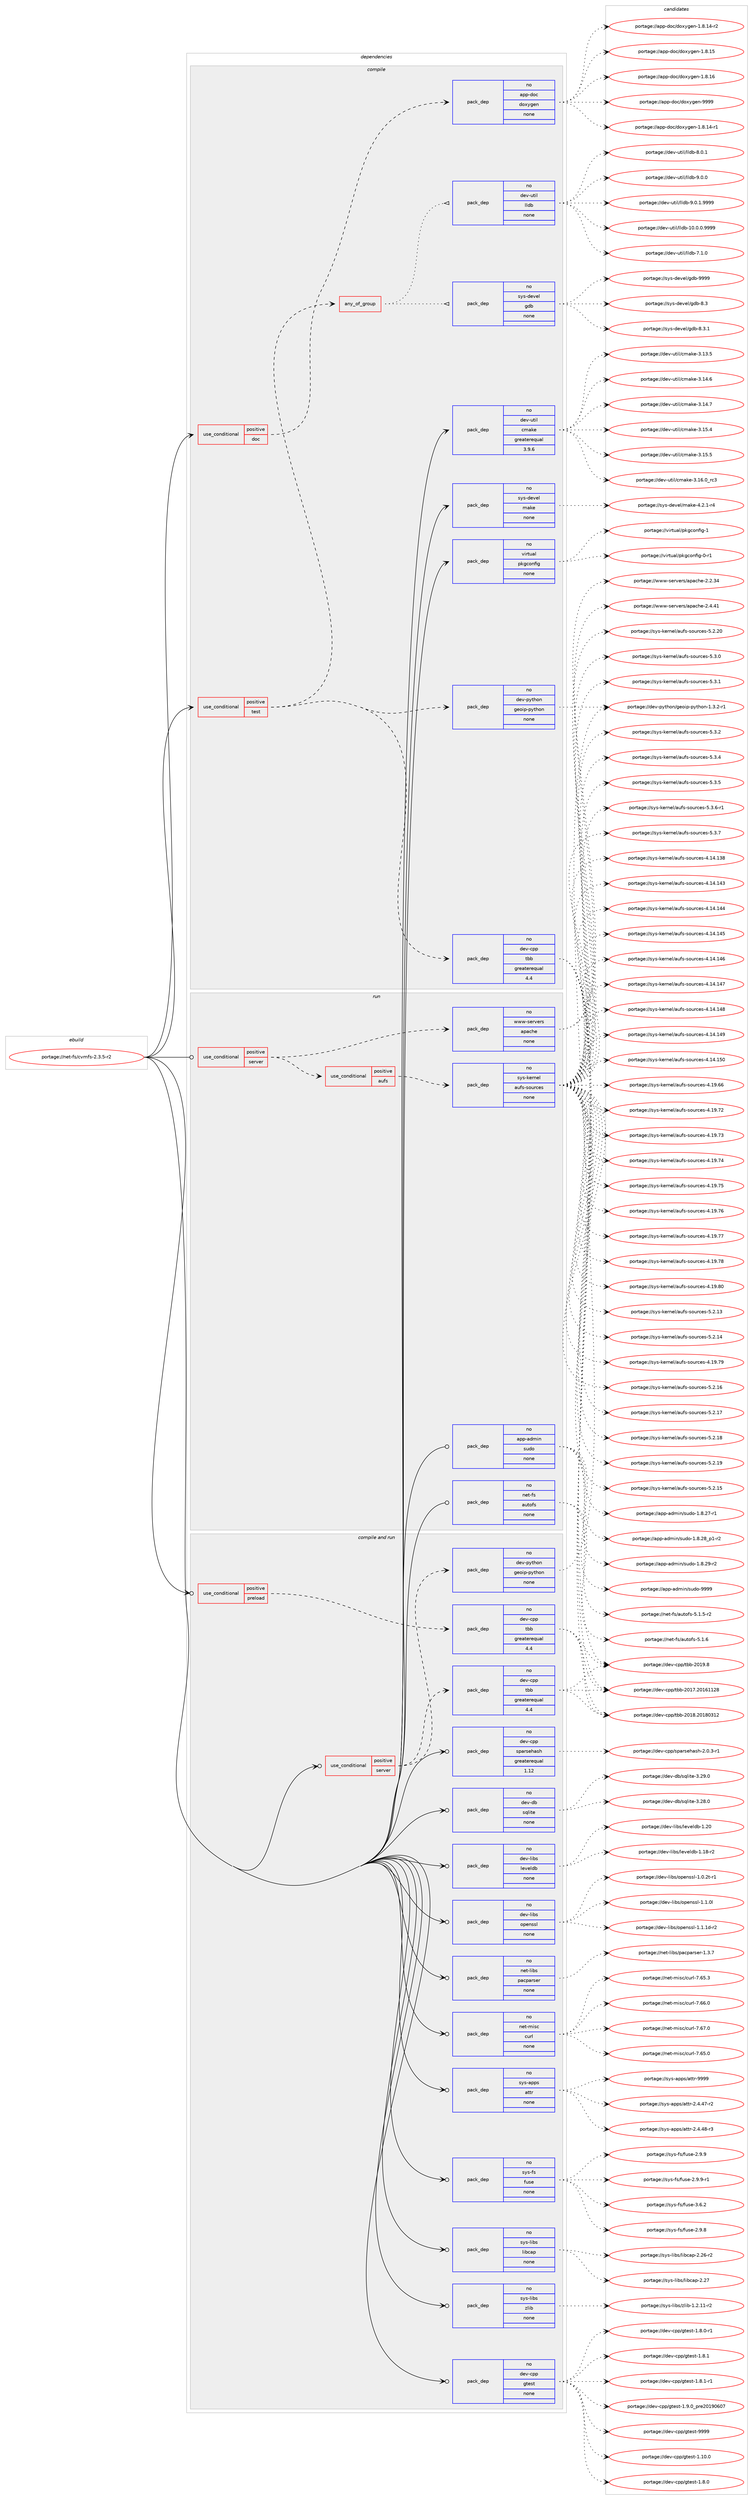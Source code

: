 digraph prolog {

# *************
# Graph options
# *************

newrank=true;
concentrate=true;
compound=true;
graph [rankdir=LR,fontname=Helvetica,fontsize=10,ranksep=1.5];#, ranksep=2.5, nodesep=0.2];
edge  [arrowhead=vee];
node  [fontname=Helvetica,fontsize=10];

# **********
# The ebuild
# **********

subgraph cluster_leftcol {
color=gray;
rank=same;
label=<<i>ebuild</i>>;
id [label="portage://net-fs/cvmfs-2.3.5-r2", color=red, width=4, href="../net-fs/cvmfs-2.3.5-r2.svg"];
}

# ****************
# The dependencies
# ****************

subgraph cluster_midcol {
color=gray;
label=<<i>dependencies</i>>;
subgraph cluster_compile {
fillcolor="#eeeeee";
style=filled;
label=<<i>compile</i>>;
subgraph cond88075 {
dependency352431 [label=<<TABLE BORDER="0" CELLBORDER="1" CELLSPACING="0" CELLPADDING="4"><TR><TD ROWSPAN="3" CELLPADDING="10">use_conditional</TD></TR><TR><TD>positive</TD></TR><TR><TD>doc</TD></TR></TABLE>>, shape=none, color=red];
subgraph pack258534 {
dependency352432 [label=<<TABLE BORDER="0" CELLBORDER="1" CELLSPACING="0" CELLPADDING="4" WIDTH="220"><TR><TD ROWSPAN="6" CELLPADDING="30">pack_dep</TD></TR><TR><TD WIDTH="110">no</TD></TR><TR><TD>app-doc</TD></TR><TR><TD>doxygen</TD></TR><TR><TD>none</TD></TR><TR><TD></TD></TR></TABLE>>, shape=none, color=blue];
}
dependency352431:e -> dependency352432:w [weight=20,style="dashed",arrowhead="vee"];
}
id:e -> dependency352431:w [weight=20,style="solid",arrowhead="vee"];
subgraph cond88076 {
dependency352433 [label=<<TABLE BORDER="0" CELLBORDER="1" CELLSPACING="0" CELLPADDING="4"><TR><TD ROWSPAN="3" CELLPADDING="10">use_conditional</TD></TR><TR><TD>positive</TD></TR><TR><TD>test</TD></TR></TABLE>>, shape=none, color=red];
subgraph pack258535 {
dependency352434 [label=<<TABLE BORDER="0" CELLBORDER="1" CELLSPACING="0" CELLPADDING="4" WIDTH="220"><TR><TD ROWSPAN="6" CELLPADDING="30">pack_dep</TD></TR><TR><TD WIDTH="110">no</TD></TR><TR><TD>dev-python</TD></TR><TR><TD>geoip-python</TD></TR><TR><TD>none</TD></TR><TR><TD></TD></TR></TABLE>>, shape=none, color=blue];
}
dependency352433:e -> dependency352434:w [weight=20,style="dashed",arrowhead="vee"];
subgraph pack258536 {
dependency352435 [label=<<TABLE BORDER="0" CELLBORDER="1" CELLSPACING="0" CELLPADDING="4" WIDTH="220"><TR><TD ROWSPAN="6" CELLPADDING="30">pack_dep</TD></TR><TR><TD WIDTH="110">no</TD></TR><TR><TD>dev-cpp</TD></TR><TR><TD>tbb</TD></TR><TR><TD>greaterequal</TD></TR><TR><TD>4.4</TD></TR></TABLE>>, shape=none, color=blue];
}
dependency352433:e -> dependency352435:w [weight=20,style="dashed",arrowhead="vee"];
subgraph any5676 {
dependency352436 [label=<<TABLE BORDER="0" CELLBORDER="1" CELLSPACING="0" CELLPADDING="4"><TR><TD CELLPADDING="10">any_of_group</TD></TR></TABLE>>, shape=none, color=red];subgraph pack258537 {
dependency352437 [label=<<TABLE BORDER="0" CELLBORDER="1" CELLSPACING="0" CELLPADDING="4" WIDTH="220"><TR><TD ROWSPAN="6" CELLPADDING="30">pack_dep</TD></TR><TR><TD WIDTH="110">no</TD></TR><TR><TD>sys-devel</TD></TR><TR><TD>gdb</TD></TR><TR><TD>none</TD></TR><TR><TD></TD></TR></TABLE>>, shape=none, color=blue];
}
dependency352436:e -> dependency352437:w [weight=20,style="dotted",arrowhead="oinv"];
subgraph pack258538 {
dependency352438 [label=<<TABLE BORDER="0" CELLBORDER="1" CELLSPACING="0" CELLPADDING="4" WIDTH="220"><TR><TD ROWSPAN="6" CELLPADDING="30">pack_dep</TD></TR><TR><TD WIDTH="110">no</TD></TR><TR><TD>dev-util</TD></TR><TR><TD>lldb</TD></TR><TR><TD>none</TD></TR><TR><TD></TD></TR></TABLE>>, shape=none, color=blue];
}
dependency352436:e -> dependency352438:w [weight=20,style="dotted",arrowhead="oinv"];
}
dependency352433:e -> dependency352436:w [weight=20,style="dashed",arrowhead="vee"];
}
id:e -> dependency352433:w [weight=20,style="solid",arrowhead="vee"];
subgraph pack258539 {
dependency352439 [label=<<TABLE BORDER="0" CELLBORDER="1" CELLSPACING="0" CELLPADDING="4" WIDTH="220"><TR><TD ROWSPAN="6" CELLPADDING="30">pack_dep</TD></TR><TR><TD WIDTH="110">no</TD></TR><TR><TD>dev-util</TD></TR><TR><TD>cmake</TD></TR><TR><TD>greaterequal</TD></TR><TR><TD>3.9.6</TD></TR></TABLE>>, shape=none, color=blue];
}
id:e -> dependency352439:w [weight=20,style="solid",arrowhead="vee"];
subgraph pack258540 {
dependency352440 [label=<<TABLE BORDER="0" CELLBORDER="1" CELLSPACING="0" CELLPADDING="4" WIDTH="220"><TR><TD ROWSPAN="6" CELLPADDING="30">pack_dep</TD></TR><TR><TD WIDTH="110">no</TD></TR><TR><TD>sys-devel</TD></TR><TR><TD>make</TD></TR><TR><TD>none</TD></TR><TR><TD></TD></TR></TABLE>>, shape=none, color=blue];
}
id:e -> dependency352440:w [weight=20,style="solid",arrowhead="vee"];
subgraph pack258541 {
dependency352441 [label=<<TABLE BORDER="0" CELLBORDER="1" CELLSPACING="0" CELLPADDING="4" WIDTH="220"><TR><TD ROWSPAN="6" CELLPADDING="30">pack_dep</TD></TR><TR><TD WIDTH="110">no</TD></TR><TR><TD>virtual</TD></TR><TR><TD>pkgconfig</TD></TR><TR><TD>none</TD></TR><TR><TD></TD></TR></TABLE>>, shape=none, color=blue];
}
id:e -> dependency352441:w [weight=20,style="solid",arrowhead="vee"];
}
subgraph cluster_compileandrun {
fillcolor="#eeeeee";
style=filled;
label=<<i>compile and run</i>>;
subgraph cond88077 {
dependency352442 [label=<<TABLE BORDER="0" CELLBORDER="1" CELLSPACING="0" CELLPADDING="4"><TR><TD ROWSPAN="3" CELLPADDING="10">use_conditional</TD></TR><TR><TD>positive</TD></TR><TR><TD>preload</TD></TR></TABLE>>, shape=none, color=red];
subgraph pack258542 {
dependency352443 [label=<<TABLE BORDER="0" CELLBORDER="1" CELLSPACING="0" CELLPADDING="4" WIDTH="220"><TR><TD ROWSPAN="6" CELLPADDING="30">pack_dep</TD></TR><TR><TD WIDTH="110">no</TD></TR><TR><TD>dev-cpp</TD></TR><TR><TD>tbb</TD></TR><TR><TD>greaterequal</TD></TR><TR><TD>4.4</TD></TR></TABLE>>, shape=none, color=blue];
}
dependency352442:e -> dependency352443:w [weight=20,style="dashed",arrowhead="vee"];
}
id:e -> dependency352442:w [weight=20,style="solid",arrowhead="odotvee"];
subgraph cond88078 {
dependency352444 [label=<<TABLE BORDER="0" CELLBORDER="1" CELLSPACING="0" CELLPADDING="4"><TR><TD ROWSPAN="3" CELLPADDING="10">use_conditional</TD></TR><TR><TD>positive</TD></TR><TR><TD>server</TD></TR></TABLE>>, shape=none, color=red];
subgraph pack258543 {
dependency352445 [label=<<TABLE BORDER="0" CELLBORDER="1" CELLSPACING="0" CELLPADDING="4" WIDTH="220"><TR><TD ROWSPAN="6" CELLPADDING="30">pack_dep</TD></TR><TR><TD WIDTH="110">no</TD></TR><TR><TD>dev-cpp</TD></TR><TR><TD>tbb</TD></TR><TR><TD>greaterequal</TD></TR><TR><TD>4.4</TD></TR></TABLE>>, shape=none, color=blue];
}
dependency352444:e -> dependency352445:w [weight=20,style="dashed",arrowhead="vee"];
subgraph pack258544 {
dependency352446 [label=<<TABLE BORDER="0" CELLBORDER="1" CELLSPACING="0" CELLPADDING="4" WIDTH="220"><TR><TD ROWSPAN="6" CELLPADDING="30">pack_dep</TD></TR><TR><TD WIDTH="110">no</TD></TR><TR><TD>dev-python</TD></TR><TR><TD>geoip-python</TD></TR><TR><TD>none</TD></TR><TR><TD></TD></TR></TABLE>>, shape=none, color=blue];
}
dependency352444:e -> dependency352446:w [weight=20,style="dashed",arrowhead="vee"];
}
id:e -> dependency352444:w [weight=20,style="solid",arrowhead="odotvee"];
subgraph pack258545 {
dependency352447 [label=<<TABLE BORDER="0" CELLBORDER="1" CELLSPACING="0" CELLPADDING="4" WIDTH="220"><TR><TD ROWSPAN="6" CELLPADDING="30">pack_dep</TD></TR><TR><TD WIDTH="110">no</TD></TR><TR><TD>dev-cpp</TD></TR><TR><TD>gtest</TD></TR><TR><TD>none</TD></TR><TR><TD></TD></TR></TABLE>>, shape=none, color=blue];
}
id:e -> dependency352447:w [weight=20,style="solid",arrowhead="odotvee"];
subgraph pack258546 {
dependency352448 [label=<<TABLE BORDER="0" CELLBORDER="1" CELLSPACING="0" CELLPADDING="4" WIDTH="220"><TR><TD ROWSPAN="6" CELLPADDING="30">pack_dep</TD></TR><TR><TD WIDTH="110">no</TD></TR><TR><TD>dev-cpp</TD></TR><TR><TD>sparsehash</TD></TR><TR><TD>greaterequal</TD></TR><TR><TD>1.12</TD></TR></TABLE>>, shape=none, color=blue];
}
id:e -> dependency352448:w [weight=20,style="solid",arrowhead="odotvee"];
subgraph pack258547 {
dependency352449 [label=<<TABLE BORDER="0" CELLBORDER="1" CELLSPACING="0" CELLPADDING="4" WIDTH="220"><TR><TD ROWSPAN="6" CELLPADDING="30">pack_dep</TD></TR><TR><TD WIDTH="110">no</TD></TR><TR><TD>dev-db</TD></TR><TR><TD>sqlite</TD></TR><TR><TD>none</TD></TR><TR><TD></TD></TR></TABLE>>, shape=none, color=blue];
}
id:e -> dependency352449:w [weight=20,style="solid",arrowhead="odotvee"];
subgraph pack258548 {
dependency352450 [label=<<TABLE BORDER="0" CELLBORDER="1" CELLSPACING="0" CELLPADDING="4" WIDTH="220"><TR><TD ROWSPAN="6" CELLPADDING="30">pack_dep</TD></TR><TR><TD WIDTH="110">no</TD></TR><TR><TD>dev-libs</TD></TR><TR><TD>leveldb</TD></TR><TR><TD>none</TD></TR><TR><TD></TD></TR></TABLE>>, shape=none, color=blue];
}
id:e -> dependency352450:w [weight=20,style="solid",arrowhead="odotvee"];
subgraph pack258549 {
dependency352451 [label=<<TABLE BORDER="0" CELLBORDER="1" CELLSPACING="0" CELLPADDING="4" WIDTH="220"><TR><TD ROWSPAN="6" CELLPADDING="30">pack_dep</TD></TR><TR><TD WIDTH="110">no</TD></TR><TR><TD>dev-libs</TD></TR><TR><TD>openssl</TD></TR><TR><TD>none</TD></TR><TR><TD></TD></TR></TABLE>>, shape=none, color=blue];
}
id:e -> dependency352451:w [weight=20,style="solid",arrowhead="odotvee"];
subgraph pack258550 {
dependency352452 [label=<<TABLE BORDER="0" CELLBORDER="1" CELLSPACING="0" CELLPADDING="4" WIDTH="220"><TR><TD ROWSPAN="6" CELLPADDING="30">pack_dep</TD></TR><TR><TD WIDTH="110">no</TD></TR><TR><TD>net-libs</TD></TR><TR><TD>pacparser</TD></TR><TR><TD>none</TD></TR><TR><TD></TD></TR></TABLE>>, shape=none, color=blue];
}
id:e -> dependency352452:w [weight=20,style="solid",arrowhead="odotvee"];
subgraph pack258551 {
dependency352453 [label=<<TABLE BORDER="0" CELLBORDER="1" CELLSPACING="0" CELLPADDING="4" WIDTH="220"><TR><TD ROWSPAN="6" CELLPADDING="30">pack_dep</TD></TR><TR><TD WIDTH="110">no</TD></TR><TR><TD>net-misc</TD></TR><TR><TD>curl</TD></TR><TR><TD>none</TD></TR><TR><TD></TD></TR></TABLE>>, shape=none, color=blue];
}
id:e -> dependency352453:w [weight=20,style="solid",arrowhead="odotvee"];
subgraph pack258552 {
dependency352454 [label=<<TABLE BORDER="0" CELLBORDER="1" CELLSPACING="0" CELLPADDING="4" WIDTH="220"><TR><TD ROWSPAN="6" CELLPADDING="30">pack_dep</TD></TR><TR><TD WIDTH="110">no</TD></TR><TR><TD>sys-apps</TD></TR><TR><TD>attr</TD></TR><TR><TD>none</TD></TR><TR><TD></TD></TR></TABLE>>, shape=none, color=blue];
}
id:e -> dependency352454:w [weight=20,style="solid",arrowhead="odotvee"];
subgraph pack258553 {
dependency352455 [label=<<TABLE BORDER="0" CELLBORDER="1" CELLSPACING="0" CELLPADDING="4" WIDTH="220"><TR><TD ROWSPAN="6" CELLPADDING="30">pack_dep</TD></TR><TR><TD WIDTH="110">no</TD></TR><TR><TD>sys-fs</TD></TR><TR><TD>fuse</TD></TR><TR><TD>none</TD></TR><TR><TD></TD></TR></TABLE>>, shape=none, color=blue];
}
id:e -> dependency352455:w [weight=20,style="solid",arrowhead="odotvee"];
subgraph pack258554 {
dependency352456 [label=<<TABLE BORDER="0" CELLBORDER="1" CELLSPACING="0" CELLPADDING="4" WIDTH="220"><TR><TD ROWSPAN="6" CELLPADDING="30">pack_dep</TD></TR><TR><TD WIDTH="110">no</TD></TR><TR><TD>sys-libs</TD></TR><TR><TD>libcap</TD></TR><TR><TD>none</TD></TR><TR><TD></TD></TR></TABLE>>, shape=none, color=blue];
}
id:e -> dependency352456:w [weight=20,style="solid",arrowhead="odotvee"];
subgraph pack258555 {
dependency352457 [label=<<TABLE BORDER="0" CELLBORDER="1" CELLSPACING="0" CELLPADDING="4" WIDTH="220"><TR><TD ROWSPAN="6" CELLPADDING="30">pack_dep</TD></TR><TR><TD WIDTH="110">no</TD></TR><TR><TD>sys-libs</TD></TR><TR><TD>zlib</TD></TR><TR><TD>none</TD></TR><TR><TD></TD></TR></TABLE>>, shape=none, color=blue];
}
id:e -> dependency352457:w [weight=20,style="solid",arrowhead="odotvee"];
}
subgraph cluster_run {
fillcolor="#eeeeee";
style=filled;
label=<<i>run</i>>;
subgraph cond88079 {
dependency352458 [label=<<TABLE BORDER="0" CELLBORDER="1" CELLSPACING="0" CELLPADDING="4"><TR><TD ROWSPAN="3" CELLPADDING="10">use_conditional</TD></TR><TR><TD>positive</TD></TR><TR><TD>server</TD></TR></TABLE>>, shape=none, color=red];
subgraph cond88080 {
dependency352459 [label=<<TABLE BORDER="0" CELLBORDER="1" CELLSPACING="0" CELLPADDING="4"><TR><TD ROWSPAN="3" CELLPADDING="10">use_conditional</TD></TR><TR><TD>positive</TD></TR><TR><TD>aufs</TD></TR></TABLE>>, shape=none, color=red];
subgraph pack258556 {
dependency352460 [label=<<TABLE BORDER="0" CELLBORDER="1" CELLSPACING="0" CELLPADDING="4" WIDTH="220"><TR><TD ROWSPAN="6" CELLPADDING="30">pack_dep</TD></TR><TR><TD WIDTH="110">no</TD></TR><TR><TD>sys-kernel</TD></TR><TR><TD>aufs-sources</TD></TR><TR><TD>none</TD></TR><TR><TD></TD></TR></TABLE>>, shape=none, color=blue];
}
dependency352459:e -> dependency352460:w [weight=20,style="dashed",arrowhead="vee"];
}
dependency352458:e -> dependency352459:w [weight=20,style="dashed",arrowhead="vee"];
subgraph pack258557 {
dependency352461 [label=<<TABLE BORDER="0" CELLBORDER="1" CELLSPACING="0" CELLPADDING="4" WIDTH="220"><TR><TD ROWSPAN="6" CELLPADDING="30">pack_dep</TD></TR><TR><TD WIDTH="110">no</TD></TR><TR><TD>www-servers</TD></TR><TR><TD>apache</TD></TR><TR><TD>none</TD></TR><TR><TD></TD></TR></TABLE>>, shape=none, color=blue];
}
dependency352458:e -> dependency352461:w [weight=20,style="dashed",arrowhead="vee"];
}
id:e -> dependency352458:w [weight=20,style="solid",arrowhead="odot"];
subgraph pack258558 {
dependency352462 [label=<<TABLE BORDER="0" CELLBORDER="1" CELLSPACING="0" CELLPADDING="4" WIDTH="220"><TR><TD ROWSPAN="6" CELLPADDING="30">pack_dep</TD></TR><TR><TD WIDTH="110">no</TD></TR><TR><TD>app-admin</TD></TR><TR><TD>sudo</TD></TR><TR><TD>none</TD></TR><TR><TD></TD></TR></TABLE>>, shape=none, color=blue];
}
id:e -> dependency352462:w [weight=20,style="solid",arrowhead="odot"];
subgraph pack258559 {
dependency352463 [label=<<TABLE BORDER="0" CELLBORDER="1" CELLSPACING="0" CELLPADDING="4" WIDTH="220"><TR><TD ROWSPAN="6" CELLPADDING="30">pack_dep</TD></TR><TR><TD WIDTH="110">no</TD></TR><TR><TD>net-fs</TD></TR><TR><TD>autofs</TD></TR><TR><TD>none</TD></TR><TR><TD></TD></TR></TABLE>>, shape=none, color=blue];
}
id:e -> dependency352463:w [weight=20,style="solid",arrowhead="odot"];
}
}

# **************
# The candidates
# **************

subgraph cluster_choices {
rank=same;
color=gray;
label=<<i>candidates</i>>;

subgraph choice258534 {
color=black;
nodesep=1;
choiceportage97112112451001119947100111120121103101110454946564649524511449 [label="portage://app-doc/doxygen-1.8.14-r1", color=red, width=4,href="../app-doc/doxygen-1.8.14-r1.svg"];
choiceportage97112112451001119947100111120121103101110454946564649524511450 [label="portage://app-doc/doxygen-1.8.14-r2", color=red, width=4,href="../app-doc/doxygen-1.8.14-r2.svg"];
choiceportage9711211245100111994710011112012110310111045494656464953 [label="portage://app-doc/doxygen-1.8.15", color=red, width=4,href="../app-doc/doxygen-1.8.15.svg"];
choiceportage9711211245100111994710011112012110310111045494656464954 [label="portage://app-doc/doxygen-1.8.16", color=red, width=4,href="../app-doc/doxygen-1.8.16.svg"];
choiceportage971121124510011199471001111201211031011104557575757 [label="portage://app-doc/doxygen-9999", color=red, width=4,href="../app-doc/doxygen-9999.svg"];
dependency352432:e -> choiceportage97112112451001119947100111120121103101110454946564649524511449:w [style=dotted,weight="100"];
dependency352432:e -> choiceportage97112112451001119947100111120121103101110454946564649524511450:w [style=dotted,weight="100"];
dependency352432:e -> choiceportage9711211245100111994710011112012110310111045494656464953:w [style=dotted,weight="100"];
dependency352432:e -> choiceportage9711211245100111994710011112012110310111045494656464954:w [style=dotted,weight="100"];
dependency352432:e -> choiceportage971121124510011199471001111201211031011104557575757:w [style=dotted,weight="100"];
}
subgraph choice258535 {
color=black;
nodesep=1;
choiceportage1001011184511212111610411111047103101111105112451121211161041111104549465146504511449 [label="portage://dev-python/geoip-python-1.3.2-r1", color=red, width=4,href="../dev-python/geoip-python-1.3.2-r1.svg"];
dependency352434:e -> choiceportage1001011184511212111610411111047103101111105112451121211161041111104549465146504511449:w [style=dotted,weight="100"];
}
subgraph choice258536 {
color=black;
nodesep=1;
choiceportage10010111845991121124711698984550484955465048495449495056 [label="portage://dev-cpp/tbb-2017.20161128", color=red, width=4,href="../dev-cpp/tbb-2017.20161128.svg"];
choiceportage10010111845991121124711698984550484956465048495648514950 [label="portage://dev-cpp/tbb-2018.20180312", color=red, width=4,href="../dev-cpp/tbb-2018.20180312.svg"];
choiceportage100101118459911211247116989845504849574656 [label="portage://dev-cpp/tbb-2019.8", color=red, width=4,href="../dev-cpp/tbb-2019.8.svg"];
dependency352435:e -> choiceportage10010111845991121124711698984550484955465048495449495056:w [style=dotted,weight="100"];
dependency352435:e -> choiceportage10010111845991121124711698984550484956465048495648514950:w [style=dotted,weight="100"];
dependency352435:e -> choiceportage100101118459911211247116989845504849574656:w [style=dotted,weight="100"];
}
subgraph choice258537 {
color=black;
nodesep=1;
choiceportage11512111545100101118101108471031009845564651 [label="portage://sys-devel/gdb-8.3", color=red, width=4,href="../sys-devel/gdb-8.3.svg"];
choiceportage115121115451001011181011084710310098455646514649 [label="portage://sys-devel/gdb-8.3.1", color=red, width=4,href="../sys-devel/gdb-8.3.1.svg"];
choiceportage1151211154510010111810110847103100984557575757 [label="portage://sys-devel/gdb-9999", color=red, width=4,href="../sys-devel/gdb-9999.svg"];
dependency352437:e -> choiceportage11512111545100101118101108471031009845564651:w [style=dotted,weight="100"];
dependency352437:e -> choiceportage115121115451001011181011084710310098455646514649:w [style=dotted,weight="100"];
dependency352437:e -> choiceportage1151211154510010111810110847103100984557575757:w [style=dotted,weight="100"];
}
subgraph choice258538 {
color=black;
nodesep=1;
choiceportage100101118451171161051084710810810098454948464846484657575757 [label="portage://dev-util/lldb-10.0.0.9999", color=red, width=4,href="../dev-util/lldb-10.0.0.9999.svg"];
choiceportage100101118451171161051084710810810098455546494648 [label="portage://dev-util/lldb-7.1.0", color=red, width=4,href="../dev-util/lldb-7.1.0.svg"];
choiceportage100101118451171161051084710810810098455646484649 [label="portage://dev-util/lldb-8.0.1", color=red, width=4,href="../dev-util/lldb-8.0.1.svg"];
choiceportage100101118451171161051084710810810098455746484648 [label="portage://dev-util/lldb-9.0.0", color=red, width=4,href="../dev-util/lldb-9.0.0.svg"];
choiceportage1001011184511711610510847108108100984557464846494657575757 [label="portage://dev-util/lldb-9.0.1.9999", color=red, width=4,href="../dev-util/lldb-9.0.1.9999.svg"];
dependency352438:e -> choiceportage100101118451171161051084710810810098454948464846484657575757:w [style=dotted,weight="100"];
dependency352438:e -> choiceportage100101118451171161051084710810810098455546494648:w [style=dotted,weight="100"];
dependency352438:e -> choiceportage100101118451171161051084710810810098455646484649:w [style=dotted,weight="100"];
dependency352438:e -> choiceportage100101118451171161051084710810810098455746484648:w [style=dotted,weight="100"];
dependency352438:e -> choiceportage1001011184511711610510847108108100984557464846494657575757:w [style=dotted,weight="100"];
}
subgraph choice258539 {
color=black;
nodesep=1;
choiceportage1001011184511711610510847991099710710145514649514653 [label="portage://dev-util/cmake-3.13.5", color=red, width=4,href="../dev-util/cmake-3.13.5.svg"];
choiceportage1001011184511711610510847991099710710145514649524654 [label="portage://dev-util/cmake-3.14.6", color=red, width=4,href="../dev-util/cmake-3.14.6.svg"];
choiceportage1001011184511711610510847991099710710145514649524655 [label="portage://dev-util/cmake-3.14.7", color=red, width=4,href="../dev-util/cmake-3.14.7.svg"];
choiceportage1001011184511711610510847991099710710145514649534652 [label="portage://dev-util/cmake-3.15.4", color=red, width=4,href="../dev-util/cmake-3.15.4.svg"];
choiceportage1001011184511711610510847991099710710145514649534653 [label="portage://dev-util/cmake-3.15.5", color=red, width=4,href="../dev-util/cmake-3.15.5.svg"];
choiceportage1001011184511711610510847991099710710145514649544648951149951 [label="portage://dev-util/cmake-3.16.0_rc3", color=red, width=4,href="../dev-util/cmake-3.16.0_rc3.svg"];
dependency352439:e -> choiceportage1001011184511711610510847991099710710145514649514653:w [style=dotted,weight="100"];
dependency352439:e -> choiceportage1001011184511711610510847991099710710145514649524654:w [style=dotted,weight="100"];
dependency352439:e -> choiceportage1001011184511711610510847991099710710145514649524655:w [style=dotted,weight="100"];
dependency352439:e -> choiceportage1001011184511711610510847991099710710145514649534652:w [style=dotted,weight="100"];
dependency352439:e -> choiceportage1001011184511711610510847991099710710145514649534653:w [style=dotted,weight="100"];
dependency352439:e -> choiceportage1001011184511711610510847991099710710145514649544648951149951:w [style=dotted,weight="100"];
}
subgraph choice258540 {
color=black;
nodesep=1;
choiceportage1151211154510010111810110847109971071014552465046494511452 [label="portage://sys-devel/make-4.2.1-r4", color=red, width=4,href="../sys-devel/make-4.2.1-r4.svg"];
dependency352440:e -> choiceportage1151211154510010111810110847109971071014552465046494511452:w [style=dotted,weight="100"];
}
subgraph choice258541 {
color=black;
nodesep=1;
choiceportage11810511411611797108471121071039911111010210510345484511449 [label="portage://virtual/pkgconfig-0-r1", color=red, width=4,href="../virtual/pkgconfig-0-r1.svg"];
choiceportage1181051141161179710847112107103991111101021051034549 [label="portage://virtual/pkgconfig-1", color=red, width=4,href="../virtual/pkgconfig-1.svg"];
dependency352441:e -> choiceportage11810511411611797108471121071039911111010210510345484511449:w [style=dotted,weight="100"];
dependency352441:e -> choiceportage1181051141161179710847112107103991111101021051034549:w [style=dotted,weight="100"];
}
subgraph choice258542 {
color=black;
nodesep=1;
choiceportage10010111845991121124711698984550484955465048495449495056 [label="portage://dev-cpp/tbb-2017.20161128", color=red, width=4,href="../dev-cpp/tbb-2017.20161128.svg"];
choiceportage10010111845991121124711698984550484956465048495648514950 [label="portage://dev-cpp/tbb-2018.20180312", color=red, width=4,href="../dev-cpp/tbb-2018.20180312.svg"];
choiceportage100101118459911211247116989845504849574656 [label="portage://dev-cpp/tbb-2019.8", color=red, width=4,href="../dev-cpp/tbb-2019.8.svg"];
dependency352443:e -> choiceportage10010111845991121124711698984550484955465048495449495056:w [style=dotted,weight="100"];
dependency352443:e -> choiceportage10010111845991121124711698984550484956465048495648514950:w [style=dotted,weight="100"];
dependency352443:e -> choiceportage100101118459911211247116989845504849574656:w [style=dotted,weight="100"];
}
subgraph choice258543 {
color=black;
nodesep=1;
choiceportage10010111845991121124711698984550484955465048495449495056 [label="portage://dev-cpp/tbb-2017.20161128", color=red, width=4,href="../dev-cpp/tbb-2017.20161128.svg"];
choiceportage10010111845991121124711698984550484956465048495648514950 [label="portage://dev-cpp/tbb-2018.20180312", color=red, width=4,href="../dev-cpp/tbb-2018.20180312.svg"];
choiceportage100101118459911211247116989845504849574656 [label="portage://dev-cpp/tbb-2019.8", color=red, width=4,href="../dev-cpp/tbb-2019.8.svg"];
dependency352445:e -> choiceportage10010111845991121124711698984550484955465048495449495056:w [style=dotted,weight="100"];
dependency352445:e -> choiceportage10010111845991121124711698984550484956465048495648514950:w [style=dotted,weight="100"];
dependency352445:e -> choiceportage100101118459911211247116989845504849574656:w [style=dotted,weight="100"];
}
subgraph choice258544 {
color=black;
nodesep=1;
choiceportage1001011184511212111610411111047103101111105112451121211161041111104549465146504511449 [label="portage://dev-python/geoip-python-1.3.2-r1", color=red, width=4,href="../dev-python/geoip-python-1.3.2-r1.svg"];
dependency352446:e -> choiceportage1001011184511212111610411111047103101111105112451121211161041111104549465146504511449:w [style=dotted,weight="100"];
}
subgraph choice258545 {
color=black;
nodesep=1;
choiceportage10010111845991121124710311610111511645494649484648 [label="portage://dev-cpp/gtest-1.10.0", color=red, width=4,href="../dev-cpp/gtest-1.10.0.svg"];
choiceportage100101118459911211247103116101115116454946564648 [label="portage://dev-cpp/gtest-1.8.0", color=red, width=4,href="../dev-cpp/gtest-1.8.0.svg"];
choiceportage1001011184599112112471031161011151164549465646484511449 [label="portage://dev-cpp/gtest-1.8.0-r1", color=red, width=4,href="../dev-cpp/gtest-1.8.0-r1.svg"];
choiceportage100101118459911211247103116101115116454946564649 [label="portage://dev-cpp/gtest-1.8.1", color=red, width=4,href="../dev-cpp/gtest-1.8.1.svg"];
choiceportage1001011184599112112471031161011151164549465646494511449 [label="portage://dev-cpp/gtest-1.8.1-r1", color=red, width=4,href="../dev-cpp/gtest-1.8.1-r1.svg"];
choiceportage100101118459911211247103116101115116454946574648951121141015048495748544855 [label="portage://dev-cpp/gtest-1.9.0_pre20190607", color=red, width=4,href="../dev-cpp/gtest-1.9.0_pre20190607.svg"];
choiceportage1001011184599112112471031161011151164557575757 [label="portage://dev-cpp/gtest-9999", color=red, width=4,href="../dev-cpp/gtest-9999.svg"];
dependency352447:e -> choiceportage10010111845991121124710311610111511645494649484648:w [style=dotted,weight="100"];
dependency352447:e -> choiceportage100101118459911211247103116101115116454946564648:w [style=dotted,weight="100"];
dependency352447:e -> choiceportage1001011184599112112471031161011151164549465646484511449:w [style=dotted,weight="100"];
dependency352447:e -> choiceportage100101118459911211247103116101115116454946564649:w [style=dotted,weight="100"];
dependency352447:e -> choiceportage1001011184599112112471031161011151164549465646494511449:w [style=dotted,weight="100"];
dependency352447:e -> choiceportage100101118459911211247103116101115116454946574648951121141015048495748544855:w [style=dotted,weight="100"];
dependency352447:e -> choiceportage1001011184599112112471031161011151164557575757:w [style=dotted,weight="100"];
}
subgraph choice258546 {
color=black;
nodesep=1;
choiceportage10010111845991121124711511297114115101104971151044550464846514511449 [label="portage://dev-cpp/sparsehash-2.0.3-r1", color=red, width=4,href="../dev-cpp/sparsehash-2.0.3-r1.svg"];
dependency352448:e -> choiceportage10010111845991121124711511297114115101104971151044550464846514511449:w [style=dotted,weight="100"];
}
subgraph choice258547 {
color=black;
nodesep=1;
choiceportage10010111845100984711511310810511610145514650564648 [label="portage://dev-db/sqlite-3.28.0", color=red, width=4,href="../dev-db/sqlite-3.28.0.svg"];
choiceportage10010111845100984711511310810511610145514650574648 [label="portage://dev-db/sqlite-3.29.0", color=red, width=4,href="../dev-db/sqlite-3.29.0.svg"];
dependency352449:e -> choiceportage10010111845100984711511310810511610145514650564648:w [style=dotted,weight="100"];
dependency352449:e -> choiceportage10010111845100984711511310810511610145514650574648:w [style=dotted,weight="100"];
}
subgraph choice258548 {
color=black;
nodesep=1;
choiceportage1001011184510810598115471081011181011081009845494649564511450 [label="portage://dev-libs/leveldb-1.18-r2", color=red, width=4,href="../dev-libs/leveldb-1.18-r2.svg"];
choiceportage100101118451081059811547108101118101108100984549465048 [label="portage://dev-libs/leveldb-1.20", color=red, width=4,href="../dev-libs/leveldb-1.20.svg"];
dependency352450:e -> choiceportage1001011184510810598115471081011181011081009845494649564511450:w [style=dotted,weight="100"];
dependency352450:e -> choiceportage100101118451081059811547108101118101108100984549465048:w [style=dotted,weight="100"];
}
subgraph choice258549 {
color=black;
nodesep=1;
choiceportage1001011184510810598115471111121011101151151084549464846501164511449 [label="portage://dev-libs/openssl-1.0.2t-r1", color=red, width=4,href="../dev-libs/openssl-1.0.2t-r1.svg"];
choiceportage100101118451081059811547111112101110115115108454946494648108 [label="portage://dev-libs/openssl-1.1.0l", color=red, width=4,href="../dev-libs/openssl-1.1.0l.svg"];
choiceportage1001011184510810598115471111121011101151151084549464946491004511450 [label="portage://dev-libs/openssl-1.1.1d-r2", color=red, width=4,href="../dev-libs/openssl-1.1.1d-r2.svg"];
dependency352451:e -> choiceportage1001011184510810598115471111121011101151151084549464846501164511449:w [style=dotted,weight="100"];
dependency352451:e -> choiceportage100101118451081059811547111112101110115115108454946494648108:w [style=dotted,weight="100"];
dependency352451:e -> choiceportage1001011184510810598115471111121011101151151084549464946491004511450:w [style=dotted,weight="100"];
}
subgraph choice258550 {
color=black;
nodesep=1;
choiceportage110101116451081059811547112979911297114115101114454946514655 [label="portage://net-libs/pacparser-1.3.7", color=red, width=4,href="../net-libs/pacparser-1.3.7.svg"];
dependency352452:e -> choiceportage110101116451081059811547112979911297114115101114454946514655:w [style=dotted,weight="100"];
}
subgraph choice258551 {
color=black;
nodesep=1;
choiceportage1101011164510910511599479911711410845554654534648 [label="portage://net-misc/curl-7.65.0", color=red, width=4,href="../net-misc/curl-7.65.0.svg"];
choiceportage1101011164510910511599479911711410845554654534651 [label="portage://net-misc/curl-7.65.3", color=red, width=4,href="../net-misc/curl-7.65.3.svg"];
choiceportage1101011164510910511599479911711410845554654544648 [label="portage://net-misc/curl-7.66.0", color=red, width=4,href="../net-misc/curl-7.66.0.svg"];
choiceportage1101011164510910511599479911711410845554654554648 [label="portage://net-misc/curl-7.67.0", color=red, width=4,href="../net-misc/curl-7.67.0.svg"];
dependency352453:e -> choiceportage1101011164510910511599479911711410845554654534648:w [style=dotted,weight="100"];
dependency352453:e -> choiceportage1101011164510910511599479911711410845554654534651:w [style=dotted,weight="100"];
dependency352453:e -> choiceportage1101011164510910511599479911711410845554654544648:w [style=dotted,weight="100"];
dependency352453:e -> choiceportage1101011164510910511599479911711410845554654554648:w [style=dotted,weight="100"];
}
subgraph choice258552 {
color=black;
nodesep=1;
choiceportage11512111545971121121154797116116114455046524652554511450 [label="portage://sys-apps/attr-2.4.47-r2", color=red, width=4,href="../sys-apps/attr-2.4.47-r2.svg"];
choiceportage11512111545971121121154797116116114455046524652564511451 [label="portage://sys-apps/attr-2.4.48-r3", color=red, width=4,href="../sys-apps/attr-2.4.48-r3.svg"];
choiceportage115121115459711211211547971161161144557575757 [label="portage://sys-apps/attr-9999", color=red, width=4,href="../sys-apps/attr-9999.svg"];
dependency352454:e -> choiceportage11512111545971121121154797116116114455046524652554511450:w [style=dotted,weight="100"];
dependency352454:e -> choiceportage11512111545971121121154797116116114455046524652564511451:w [style=dotted,weight="100"];
dependency352454:e -> choiceportage115121115459711211211547971161161144557575757:w [style=dotted,weight="100"];
}
subgraph choice258553 {
color=black;
nodesep=1;
choiceportage1151211154510211547102117115101455046574656 [label="portage://sys-fs/fuse-2.9.8", color=red, width=4,href="../sys-fs/fuse-2.9.8.svg"];
choiceportage1151211154510211547102117115101455046574657 [label="portage://sys-fs/fuse-2.9.9", color=red, width=4,href="../sys-fs/fuse-2.9.9.svg"];
choiceportage11512111545102115471021171151014550465746574511449 [label="portage://sys-fs/fuse-2.9.9-r1", color=red, width=4,href="../sys-fs/fuse-2.9.9-r1.svg"];
choiceportage1151211154510211547102117115101455146544650 [label="portage://sys-fs/fuse-3.6.2", color=red, width=4,href="../sys-fs/fuse-3.6.2.svg"];
dependency352455:e -> choiceportage1151211154510211547102117115101455046574656:w [style=dotted,weight="100"];
dependency352455:e -> choiceportage1151211154510211547102117115101455046574657:w [style=dotted,weight="100"];
dependency352455:e -> choiceportage11512111545102115471021171151014550465746574511449:w [style=dotted,weight="100"];
dependency352455:e -> choiceportage1151211154510211547102117115101455146544650:w [style=dotted,weight="100"];
}
subgraph choice258554 {
color=black;
nodesep=1;
choiceportage11512111545108105981154710810598999711245504650544511450 [label="portage://sys-libs/libcap-2.26-r2", color=red, width=4,href="../sys-libs/libcap-2.26-r2.svg"];
choiceportage1151211154510810598115471081059899971124550465055 [label="portage://sys-libs/libcap-2.27", color=red, width=4,href="../sys-libs/libcap-2.27.svg"];
dependency352456:e -> choiceportage11512111545108105981154710810598999711245504650544511450:w [style=dotted,weight="100"];
dependency352456:e -> choiceportage1151211154510810598115471081059899971124550465055:w [style=dotted,weight="100"];
}
subgraph choice258555 {
color=black;
nodesep=1;
choiceportage11512111545108105981154712210810598454946504649494511450 [label="portage://sys-libs/zlib-1.2.11-r2", color=red, width=4,href="../sys-libs/zlib-1.2.11-r2.svg"];
dependency352457:e -> choiceportage11512111545108105981154712210810598454946504649494511450:w [style=dotted,weight="100"];
}
subgraph choice258556 {
color=black;
nodesep=1;
choiceportage1151211154510710111411010110847971171021154511511111711499101115455246495246495156 [label="portage://sys-kernel/aufs-sources-4.14.138", color=red, width=4,href="../sys-kernel/aufs-sources-4.14.138.svg"];
choiceportage1151211154510710111411010110847971171021154511511111711499101115455246495246495251 [label="portage://sys-kernel/aufs-sources-4.14.143", color=red, width=4,href="../sys-kernel/aufs-sources-4.14.143.svg"];
choiceportage1151211154510710111411010110847971171021154511511111711499101115455246495246495252 [label="portage://sys-kernel/aufs-sources-4.14.144", color=red, width=4,href="../sys-kernel/aufs-sources-4.14.144.svg"];
choiceportage1151211154510710111411010110847971171021154511511111711499101115455246495246495253 [label="portage://sys-kernel/aufs-sources-4.14.145", color=red, width=4,href="../sys-kernel/aufs-sources-4.14.145.svg"];
choiceportage1151211154510710111411010110847971171021154511511111711499101115455246495246495254 [label="portage://sys-kernel/aufs-sources-4.14.146", color=red, width=4,href="../sys-kernel/aufs-sources-4.14.146.svg"];
choiceportage1151211154510710111411010110847971171021154511511111711499101115455246495246495255 [label="portage://sys-kernel/aufs-sources-4.14.147", color=red, width=4,href="../sys-kernel/aufs-sources-4.14.147.svg"];
choiceportage1151211154510710111411010110847971171021154511511111711499101115455246495246495256 [label="portage://sys-kernel/aufs-sources-4.14.148", color=red, width=4,href="../sys-kernel/aufs-sources-4.14.148.svg"];
choiceportage1151211154510710111411010110847971171021154511511111711499101115455246495246495257 [label="portage://sys-kernel/aufs-sources-4.14.149", color=red, width=4,href="../sys-kernel/aufs-sources-4.14.149.svg"];
choiceportage1151211154510710111411010110847971171021154511511111711499101115455246495246495348 [label="portage://sys-kernel/aufs-sources-4.14.150", color=red, width=4,href="../sys-kernel/aufs-sources-4.14.150.svg"];
choiceportage11512111545107101114110101108479711710211545115111117114991011154552464957465454 [label="portage://sys-kernel/aufs-sources-4.19.66", color=red, width=4,href="../sys-kernel/aufs-sources-4.19.66.svg"];
choiceportage11512111545107101114110101108479711710211545115111117114991011154552464957465550 [label="portage://sys-kernel/aufs-sources-4.19.72", color=red, width=4,href="../sys-kernel/aufs-sources-4.19.72.svg"];
choiceportage11512111545107101114110101108479711710211545115111117114991011154552464957465551 [label="portage://sys-kernel/aufs-sources-4.19.73", color=red, width=4,href="../sys-kernel/aufs-sources-4.19.73.svg"];
choiceportage11512111545107101114110101108479711710211545115111117114991011154552464957465552 [label="portage://sys-kernel/aufs-sources-4.19.74", color=red, width=4,href="../sys-kernel/aufs-sources-4.19.74.svg"];
choiceportage11512111545107101114110101108479711710211545115111117114991011154552464957465553 [label="portage://sys-kernel/aufs-sources-4.19.75", color=red, width=4,href="../sys-kernel/aufs-sources-4.19.75.svg"];
choiceportage11512111545107101114110101108479711710211545115111117114991011154552464957465554 [label="portage://sys-kernel/aufs-sources-4.19.76", color=red, width=4,href="../sys-kernel/aufs-sources-4.19.76.svg"];
choiceportage11512111545107101114110101108479711710211545115111117114991011154552464957465555 [label="portage://sys-kernel/aufs-sources-4.19.77", color=red, width=4,href="../sys-kernel/aufs-sources-4.19.77.svg"];
choiceportage11512111545107101114110101108479711710211545115111117114991011154552464957465556 [label="portage://sys-kernel/aufs-sources-4.19.78", color=red, width=4,href="../sys-kernel/aufs-sources-4.19.78.svg"];
choiceportage11512111545107101114110101108479711710211545115111117114991011154552464957465557 [label="portage://sys-kernel/aufs-sources-4.19.79", color=red, width=4,href="../sys-kernel/aufs-sources-4.19.79.svg"];
choiceportage11512111545107101114110101108479711710211545115111117114991011154552464957465648 [label="portage://sys-kernel/aufs-sources-4.19.80", color=red, width=4,href="../sys-kernel/aufs-sources-4.19.80.svg"];
choiceportage115121115451071011141101011084797117102115451151111171149910111545534650464951 [label="portage://sys-kernel/aufs-sources-5.2.13", color=red, width=4,href="../sys-kernel/aufs-sources-5.2.13.svg"];
choiceportage115121115451071011141101011084797117102115451151111171149910111545534650464952 [label="portage://sys-kernel/aufs-sources-5.2.14", color=red, width=4,href="../sys-kernel/aufs-sources-5.2.14.svg"];
choiceportage115121115451071011141101011084797117102115451151111171149910111545534650464953 [label="portage://sys-kernel/aufs-sources-5.2.15", color=red, width=4,href="../sys-kernel/aufs-sources-5.2.15.svg"];
choiceportage115121115451071011141101011084797117102115451151111171149910111545534650464954 [label="portage://sys-kernel/aufs-sources-5.2.16", color=red, width=4,href="../sys-kernel/aufs-sources-5.2.16.svg"];
choiceportage115121115451071011141101011084797117102115451151111171149910111545534650464955 [label="portage://sys-kernel/aufs-sources-5.2.17", color=red, width=4,href="../sys-kernel/aufs-sources-5.2.17.svg"];
choiceportage115121115451071011141101011084797117102115451151111171149910111545534650464956 [label="portage://sys-kernel/aufs-sources-5.2.18", color=red, width=4,href="../sys-kernel/aufs-sources-5.2.18.svg"];
choiceportage115121115451071011141101011084797117102115451151111171149910111545534650464957 [label="portage://sys-kernel/aufs-sources-5.2.19", color=red, width=4,href="../sys-kernel/aufs-sources-5.2.19.svg"];
choiceportage115121115451071011141101011084797117102115451151111171149910111545534650465048 [label="portage://sys-kernel/aufs-sources-5.2.20", color=red, width=4,href="../sys-kernel/aufs-sources-5.2.20.svg"];
choiceportage1151211154510710111411010110847971171021154511511111711499101115455346514648 [label="portage://sys-kernel/aufs-sources-5.3.0", color=red, width=4,href="../sys-kernel/aufs-sources-5.3.0.svg"];
choiceportage1151211154510710111411010110847971171021154511511111711499101115455346514649 [label="portage://sys-kernel/aufs-sources-5.3.1", color=red, width=4,href="../sys-kernel/aufs-sources-5.3.1.svg"];
choiceportage1151211154510710111411010110847971171021154511511111711499101115455346514650 [label="portage://sys-kernel/aufs-sources-5.3.2", color=red, width=4,href="../sys-kernel/aufs-sources-5.3.2.svg"];
choiceportage1151211154510710111411010110847971171021154511511111711499101115455346514652 [label="portage://sys-kernel/aufs-sources-5.3.4", color=red, width=4,href="../sys-kernel/aufs-sources-5.3.4.svg"];
choiceportage1151211154510710111411010110847971171021154511511111711499101115455346514653 [label="portage://sys-kernel/aufs-sources-5.3.5", color=red, width=4,href="../sys-kernel/aufs-sources-5.3.5.svg"];
choiceportage11512111545107101114110101108479711710211545115111117114991011154553465146544511449 [label="portage://sys-kernel/aufs-sources-5.3.6-r1", color=red, width=4,href="../sys-kernel/aufs-sources-5.3.6-r1.svg"];
choiceportage1151211154510710111411010110847971171021154511511111711499101115455346514655 [label="portage://sys-kernel/aufs-sources-5.3.7", color=red, width=4,href="../sys-kernel/aufs-sources-5.3.7.svg"];
dependency352460:e -> choiceportage1151211154510710111411010110847971171021154511511111711499101115455246495246495156:w [style=dotted,weight="100"];
dependency352460:e -> choiceportage1151211154510710111411010110847971171021154511511111711499101115455246495246495251:w [style=dotted,weight="100"];
dependency352460:e -> choiceportage1151211154510710111411010110847971171021154511511111711499101115455246495246495252:w [style=dotted,weight="100"];
dependency352460:e -> choiceportage1151211154510710111411010110847971171021154511511111711499101115455246495246495253:w [style=dotted,weight="100"];
dependency352460:e -> choiceportage1151211154510710111411010110847971171021154511511111711499101115455246495246495254:w [style=dotted,weight="100"];
dependency352460:e -> choiceportage1151211154510710111411010110847971171021154511511111711499101115455246495246495255:w [style=dotted,weight="100"];
dependency352460:e -> choiceportage1151211154510710111411010110847971171021154511511111711499101115455246495246495256:w [style=dotted,weight="100"];
dependency352460:e -> choiceportage1151211154510710111411010110847971171021154511511111711499101115455246495246495257:w [style=dotted,weight="100"];
dependency352460:e -> choiceportage1151211154510710111411010110847971171021154511511111711499101115455246495246495348:w [style=dotted,weight="100"];
dependency352460:e -> choiceportage11512111545107101114110101108479711710211545115111117114991011154552464957465454:w [style=dotted,weight="100"];
dependency352460:e -> choiceportage11512111545107101114110101108479711710211545115111117114991011154552464957465550:w [style=dotted,weight="100"];
dependency352460:e -> choiceportage11512111545107101114110101108479711710211545115111117114991011154552464957465551:w [style=dotted,weight="100"];
dependency352460:e -> choiceportage11512111545107101114110101108479711710211545115111117114991011154552464957465552:w [style=dotted,weight="100"];
dependency352460:e -> choiceportage11512111545107101114110101108479711710211545115111117114991011154552464957465553:w [style=dotted,weight="100"];
dependency352460:e -> choiceportage11512111545107101114110101108479711710211545115111117114991011154552464957465554:w [style=dotted,weight="100"];
dependency352460:e -> choiceportage11512111545107101114110101108479711710211545115111117114991011154552464957465555:w [style=dotted,weight="100"];
dependency352460:e -> choiceportage11512111545107101114110101108479711710211545115111117114991011154552464957465556:w [style=dotted,weight="100"];
dependency352460:e -> choiceportage11512111545107101114110101108479711710211545115111117114991011154552464957465557:w [style=dotted,weight="100"];
dependency352460:e -> choiceportage11512111545107101114110101108479711710211545115111117114991011154552464957465648:w [style=dotted,weight="100"];
dependency352460:e -> choiceportage115121115451071011141101011084797117102115451151111171149910111545534650464951:w [style=dotted,weight="100"];
dependency352460:e -> choiceportage115121115451071011141101011084797117102115451151111171149910111545534650464952:w [style=dotted,weight="100"];
dependency352460:e -> choiceportage115121115451071011141101011084797117102115451151111171149910111545534650464953:w [style=dotted,weight="100"];
dependency352460:e -> choiceportage115121115451071011141101011084797117102115451151111171149910111545534650464954:w [style=dotted,weight="100"];
dependency352460:e -> choiceportage115121115451071011141101011084797117102115451151111171149910111545534650464955:w [style=dotted,weight="100"];
dependency352460:e -> choiceportage115121115451071011141101011084797117102115451151111171149910111545534650464956:w [style=dotted,weight="100"];
dependency352460:e -> choiceportage115121115451071011141101011084797117102115451151111171149910111545534650464957:w [style=dotted,weight="100"];
dependency352460:e -> choiceportage115121115451071011141101011084797117102115451151111171149910111545534650465048:w [style=dotted,weight="100"];
dependency352460:e -> choiceportage1151211154510710111411010110847971171021154511511111711499101115455346514648:w [style=dotted,weight="100"];
dependency352460:e -> choiceportage1151211154510710111411010110847971171021154511511111711499101115455346514649:w [style=dotted,weight="100"];
dependency352460:e -> choiceportage1151211154510710111411010110847971171021154511511111711499101115455346514650:w [style=dotted,weight="100"];
dependency352460:e -> choiceportage1151211154510710111411010110847971171021154511511111711499101115455346514652:w [style=dotted,weight="100"];
dependency352460:e -> choiceportage1151211154510710111411010110847971171021154511511111711499101115455346514653:w [style=dotted,weight="100"];
dependency352460:e -> choiceportage11512111545107101114110101108479711710211545115111117114991011154553465146544511449:w [style=dotted,weight="100"];
dependency352460:e -> choiceportage1151211154510710111411010110847971171021154511511111711499101115455346514655:w [style=dotted,weight="100"];
}
subgraph choice258557 {
color=black;
nodesep=1;
choiceportage119119119451151011141181011141154797112979910410145504650465152 [label="portage://www-servers/apache-2.2.34", color=red, width=4,href="../www-servers/apache-2.2.34.svg"];
choiceportage119119119451151011141181011141154797112979910410145504652465249 [label="portage://www-servers/apache-2.4.41", color=red, width=4,href="../www-servers/apache-2.4.41.svg"];
dependency352461:e -> choiceportage119119119451151011141181011141154797112979910410145504650465152:w [style=dotted,weight="100"];
dependency352461:e -> choiceportage119119119451151011141181011141154797112979910410145504652465249:w [style=dotted,weight="100"];
}
subgraph choice258558 {
color=black;
nodesep=1;
choiceportage97112112459710010910511047115117100111454946564650554511449 [label="portage://app-admin/sudo-1.8.27-r1", color=red, width=4,href="../app-admin/sudo-1.8.27-r1.svg"];
choiceportage971121124597100109105110471151171001114549465646505695112494511450 [label="portage://app-admin/sudo-1.8.28_p1-r2", color=red, width=4,href="../app-admin/sudo-1.8.28_p1-r2.svg"];
choiceportage97112112459710010910511047115117100111454946564650574511450 [label="portage://app-admin/sudo-1.8.29-r2", color=red, width=4,href="../app-admin/sudo-1.8.29-r2.svg"];
choiceportage971121124597100109105110471151171001114557575757 [label="portage://app-admin/sudo-9999", color=red, width=4,href="../app-admin/sudo-9999.svg"];
dependency352462:e -> choiceportage97112112459710010910511047115117100111454946564650554511449:w [style=dotted,weight="100"];
dependency352462:e -> choiceportage971121124597100109105110471151171001114549465646505695112494511450:w [style=dotted,weight="100"];
dependency352462:e -> choiceportage97112112459710010910511047115117100111454946564650574511450:w [style=dotted,weight="100"];
dependency352462:e -> choiceportage971121124597100109105110471151171001114557575757:w [style=dotted,weight="100"];
}
subgraph choice258559 {
color=black;
nodesep=1;
choiceportage1101011164510211547971171161111021154553464946534511450 [label="portage://net-fs/autofs-5.1.5-r2", color=red, width=4,href="../net-fs/autofs-5.1.5-r2.svg"];
choiceportage110101116451021154797117116111102115455346494654 [label="portage://net-fs/autofs-5.1.6", color=red, width=4,href="../net-fs/autofs-5.1.6.svg"];
dependency352463:e -> choiceportage1101011164510211547971171161111021154553464946534511450:w [style=dotted,weight="100"];
dependency352463:e -> choiceportage110101116451021154797117116111102115455346494654:w [style=dotted,weight="100"];
}
}

}
